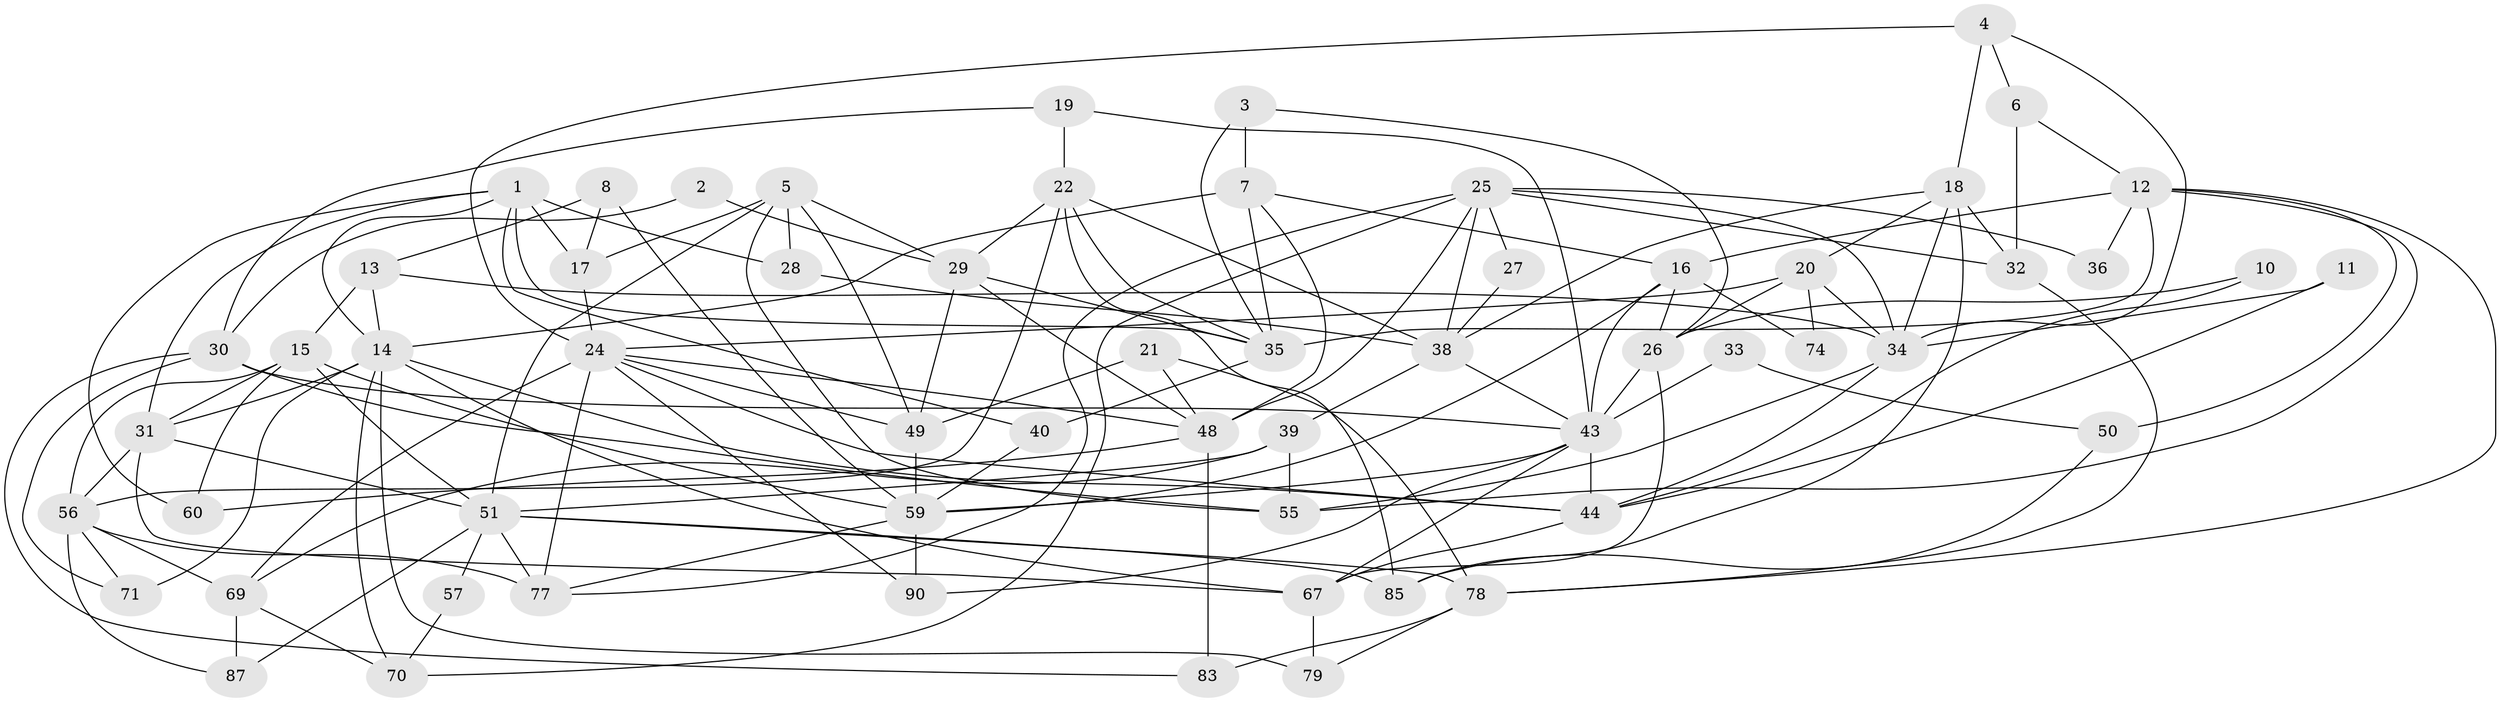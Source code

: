 // Generated by graph-tools (version 1.1) at 2025/52/02/27/25 19:52:07]
// undirected, 60 vertices, 146 edges
graph export_dot {
graph [start="1"]
  node [color=gray90,style=filled];
  1 [super="+37"];
  2;
  3;
  4;
  5 [super="+9"];
  6;
  7 [super="+42"];
  8;
  10;
  11;
  12 [super="+73"];
  13 [super="+53"];
  14 [super="+54"];
  15 [super="+75"];
  16 [super="+91"];
  17 [super="+64"];
  18 [super="+23"];
  19;
  20 [super="+66"];
  21;
  22 [super="+84"];
  24 [super="+68"];
  25 [super="+88"];
  26 [super="+80"];
  27;
  28;
  29 [super="+58"];
  30 [super="+46"];
  31 [super="+41"];
  32 [super="+72"];
  33;
  34 [super="+47"];
  35 [super="+52"];
  36;
  38 [super="+63"];
  39 [super="+61"];
  40;
  43 [super="+81"];
  44 [super="+45"];
  48 [super="+62"];
  49;
  50;
  51 [super="+76"];
  55;
  56 [super="+65"];
  57;
  59 [super="+82"];
  60;
  67;
  69 [super="+86"];
  70;
  71;
  74;
  77;
  78 [super="+89"];
  79;
  83;
  85 [super="+92"];
  87;
  90;
  1 -- 35;
  1 -- 28;
  1 -- 60;
  1 -- 14;
  1 -- 31;
  1 -- 17;
  1 -- 40;
  2 -- 30;
  2 -- 29;
  3 -- 35;
  3 -- 7;
  3 -- 26;
  4 -- 18;
  4 -- 6;
  4 -- 24;
  4 -- 34;
  5 -- 49;
  5 -- 51;
  5 -- 28;
  5 -- 55;
  5 -- 29;
  5 -- 17;
  6 -- 12;
  6 -- 32;
  7 -- 16;
  7 -- 35;
  7 -- 48;
  7 -- 14;
  8 -- 59 [weight=2];
  8 -- 13;
  8 -- 17;
  10 -- 44;
  10 -- 26;
  11 -- 34;
  11 -- 44;
  12 -- 16;
  12 -- 55;
  12 -- 50;
  12 -- 35;
  12 -- 36;
  12 -- 78;
  13 -- 15;
  13 -- 34;
  13 -- 14;
  14 -- 44;
  14 -- 67;
  14 -- 70;
  14 -- 71;
  14 -- 79;
  14 -- 31;
  15 -- 56;
  15 -- 31;
  15 -- 60;
  15 -- 51;
  15 -- 59;
  16 -- 74;
  16 -- 43;
  16 -- 59 [weight=2];
  16 -- 26;
  17 -- 24;
  18 -- 32 [weight=2];
  18 -- 85;
  18 -- 38;
  18 -- 34;
  18 -- 20;
  19 -- 22;
  19 -- 30;
  19 -- 43;
  20 -- 34;
  20 -- 26;
  20 -- 24;
  20 -- 74;
  21 -- 49;
  21 -- 78;
  21 -- 48;
  22 -- 29;
  22 -- 35;
  22 -- 85 [weight=2];
  22 -- 38;
  22 -- 56;
  24 -- 77;
  24 -- 49;
  24 -- 90;
  24 -- 48;
  24 -- 44;
  24 -- 69;
  25 -- 48;
  25 -- 27;
  25 -- 32;
  25 -- 36;
  25 -- 38;
  25 -- 70;
  25 -- 34;
  25 -- 77;
  26 -- 67;
  26 -- 43;
  27 -- 38;
  28 -- 38;
  29 -- 49;
  29 -- 48;
  29 -- 35;
  30 -- 55;
  30 -- 83;
  30 -- 71;
  30 -- 43 [weight=2];
  31 -- 67;
  31 -- 51;
  31 -- 56;
  32 -- 78;
  33 -- 50;
  33 -- 43;
  34 -- 44;
  34 -- 55;
  35 -- 40;
  38 -- 39;
  38 -- 43;
  39 -- 51;
  39 -- 69;
  39 -- 55;
  40 -- 59;
  43 -- 59;
  43 -- 44;
  43 -- 67;
  43 -- 90;
  44 -- 67;
  48 -- 60;
  48 -- 83;
  49 -- 59;
  50 -- 85;
  51 -- 87;
  51 -- 57;
  51 -- 77 [weight=2];
  51 -- 85;
  51 -- 78;
  56 -- 77;
  56 -- 87;
  56 -- 71;
  56 -- 69;
  57 -- 70;
  59 -- 77;
  59 -- 90;
  67 -- 79;
  69 -- 70;
  69 -- 87;
  78 -- 83;
  78 -- 79;
}
